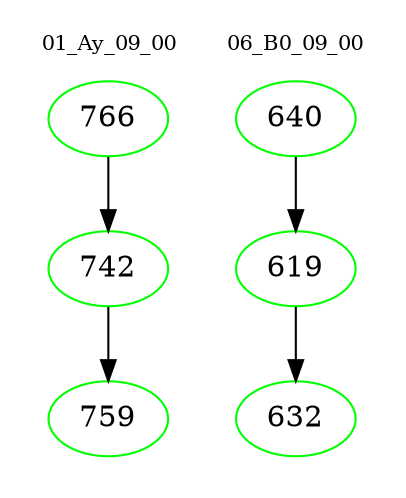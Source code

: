 digraph{
subgraph cluster_0 {
color = white
label = "01_Ay_09_00";
fontsize=10;
T0_766 [label="766", color="green"]
T0_766 -> T0_742 [color="black"]
T0_742 [label="742", color="green"]
T0_742 -> T0_759 [color="black"]
T0_759 [label="759", color="green"]
}
subgraph cluster_1 {
color = white
label = "06_B0_09_00";
fontsize=10;
T1_640 [label="640", color="green"]
T1_640 -> T1_619 [color="black"]
T1_619 [label="619", color="green"]
T1_619 -> T1_632 [color="black"]
T1_632 [label="632", color="green"]
}
}
